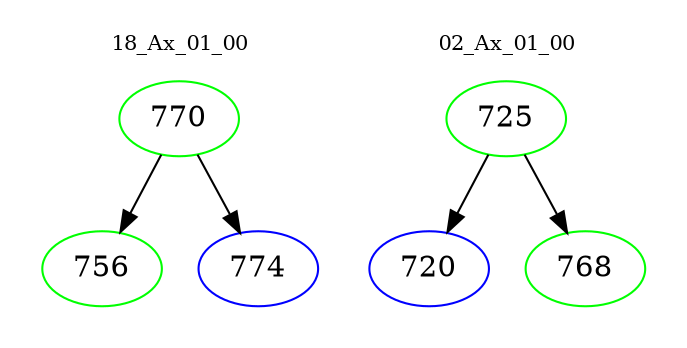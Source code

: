 digraph{
subgraph cluster_0 {
color = white
label = "18_Ax_01_00";
fontsize=10;
T0_770 [label="770", color="green"]
T0_770 -> T0_756 [color="black"]
T0_756 [label="756", color="green"]
T0_770 -> T0_774 [color="black"]
T0_774 [label="774", color="blue"]
}
subgraph cluster_1 {
color = white
label = "02_Ax_01_00";
fontsize=10;
T1_725 [label="725", color="green"]
T1_725 -> T1_720 [color="black"]
T1_720 [label="720", color="blue"]
T1_725 -> T1_768 [color="black"]
T1_768 [label="768", color="green"]
}
}
